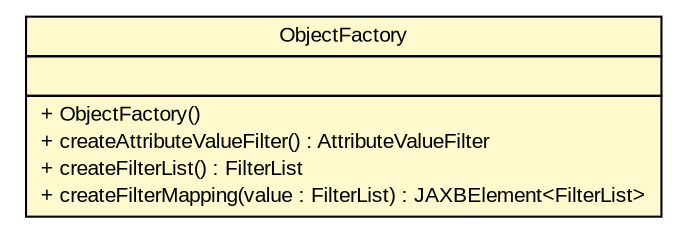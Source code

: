 #!/usr/local/bin/dot
#
# Class diagram 
# Generated by UMLGraph version R5_6 (http://www.umlgraph.org/)
#

digraph G {
	edge [fontname="arial",fontsize=10,labelfontname="arial",labelfontsize=10];
	node [fontname="arial",fontsize=10,shape=plaintext];
	nodesep=0.25;
	ranksep=0.5;
	// nl.mineleni.cbsviewer.servlet.wms.xml.ObjectFactory
	c1991 [label=<<table title="nl.mineleni.cbsviewer.servlet.wms.xml.ObjectFactory" border="0" cellborder="1" cellspacing="0" cellpadding="2" port="p" bgcolor="lemonChiffon" href="./ObjectFactory.html">
		<tr><td><table border="0" cellspacing="0" cellpadding="1">
<tr><td align="center" balign="center"> ObjectFactory </td></tr>
		</table></td></tr>
		<tr><td><table border="0" cellspacing="0" cellpadding="1">
<tr><td align="left" balign="left">  </td></tr>
		</table></td></tr>
		<tr><td><table border="0" cellspacing="0" cellpadding="1">
<tr><td align="left" balign="left"> + ObjectFactory() </td></tr>
<tr><td align="left" balign="left"> + createAttributeValueFilter() : AttributeValueFilter </td></tr>
<tr><td align="left" balign="left"> + createFilterList() : FilterList </td></tr>
<tr><td align="left" balign="left"> + createFilterMapping(value : FilterList) : JAXBElement&lt;FilterList&gt; </td></tr>
		</table></td></tr>
		</table>>, URL="./ObjectFactory.html", fontname="arial", fontcolor="black", fontsize=10.0];
}

